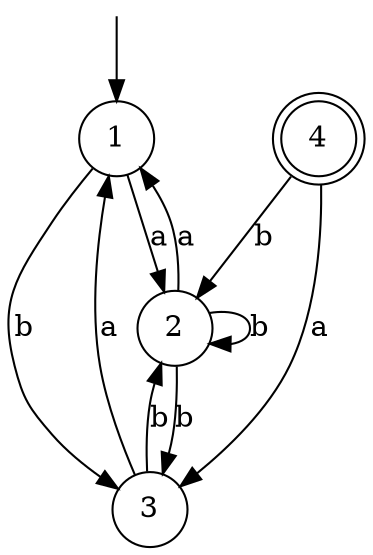digraph G {
	node [shape = point, color=white, fontcolor=white]; start;
	node [shape = circle, color=black, fontcolor=black]; 1; 2; 3;
	node [shape = doublecircle, color=black, fontcolor=black]; 4;
	start -> 1 [label=""];
	1 -> 2 [label="a"];
	1 -> 3 [label="b"];
	2 -> 2 [label="b"];
	2 -> 3 [label="b"];
	2 -> 1 [label="a"];
	3 -> 1 [label="a"];
	3 -> 2 [label="b"];
	4 -> 3 [label="a"];
	4 -> 2 [label="b"];
}